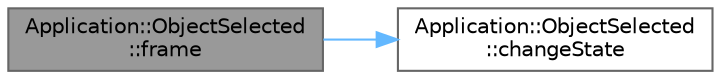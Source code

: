 digraph "Application::ObjectSelected::frame"
{
 // LATEX_PDF_SIZE
  bgcolor="transparent";
  edge [fontname=Helvetica,fontsize=10,labelfontname=Helvetica,labelfontsize=10];
  node [fontname=Helvetica,fontsize=10,shape=box,height=0.2,width=0.4];
  rankdir="LR";
  Node1 [id="Node000001",label="Application::ObjectSelected\l::frame",height=0.2,width=0.4,color="gray40", fillcolor="grey60", style="filled", fontcolor="black",tooltip="Ejecuta la lógica del frame cuando se ha seleccionado un objeto."];
  Node1 -> Node2 [id="edge1_Node000001_Node000002",color="steelblue1",style="solid",tooltip=" "];
  Node2 [id="Node000002",label="Application::ObjectSelected\l::changeState",height=0.2,width=0.4,color="grey40", fillcolor="white", style="filled",URL="$class_application_1_1_object_selected.html#a5891edbdee992c14084ca8528eb4367c",tooltip="Gestiona la transición de estado basada en la acción cuando se ha seleccionado un objeto."];
}
